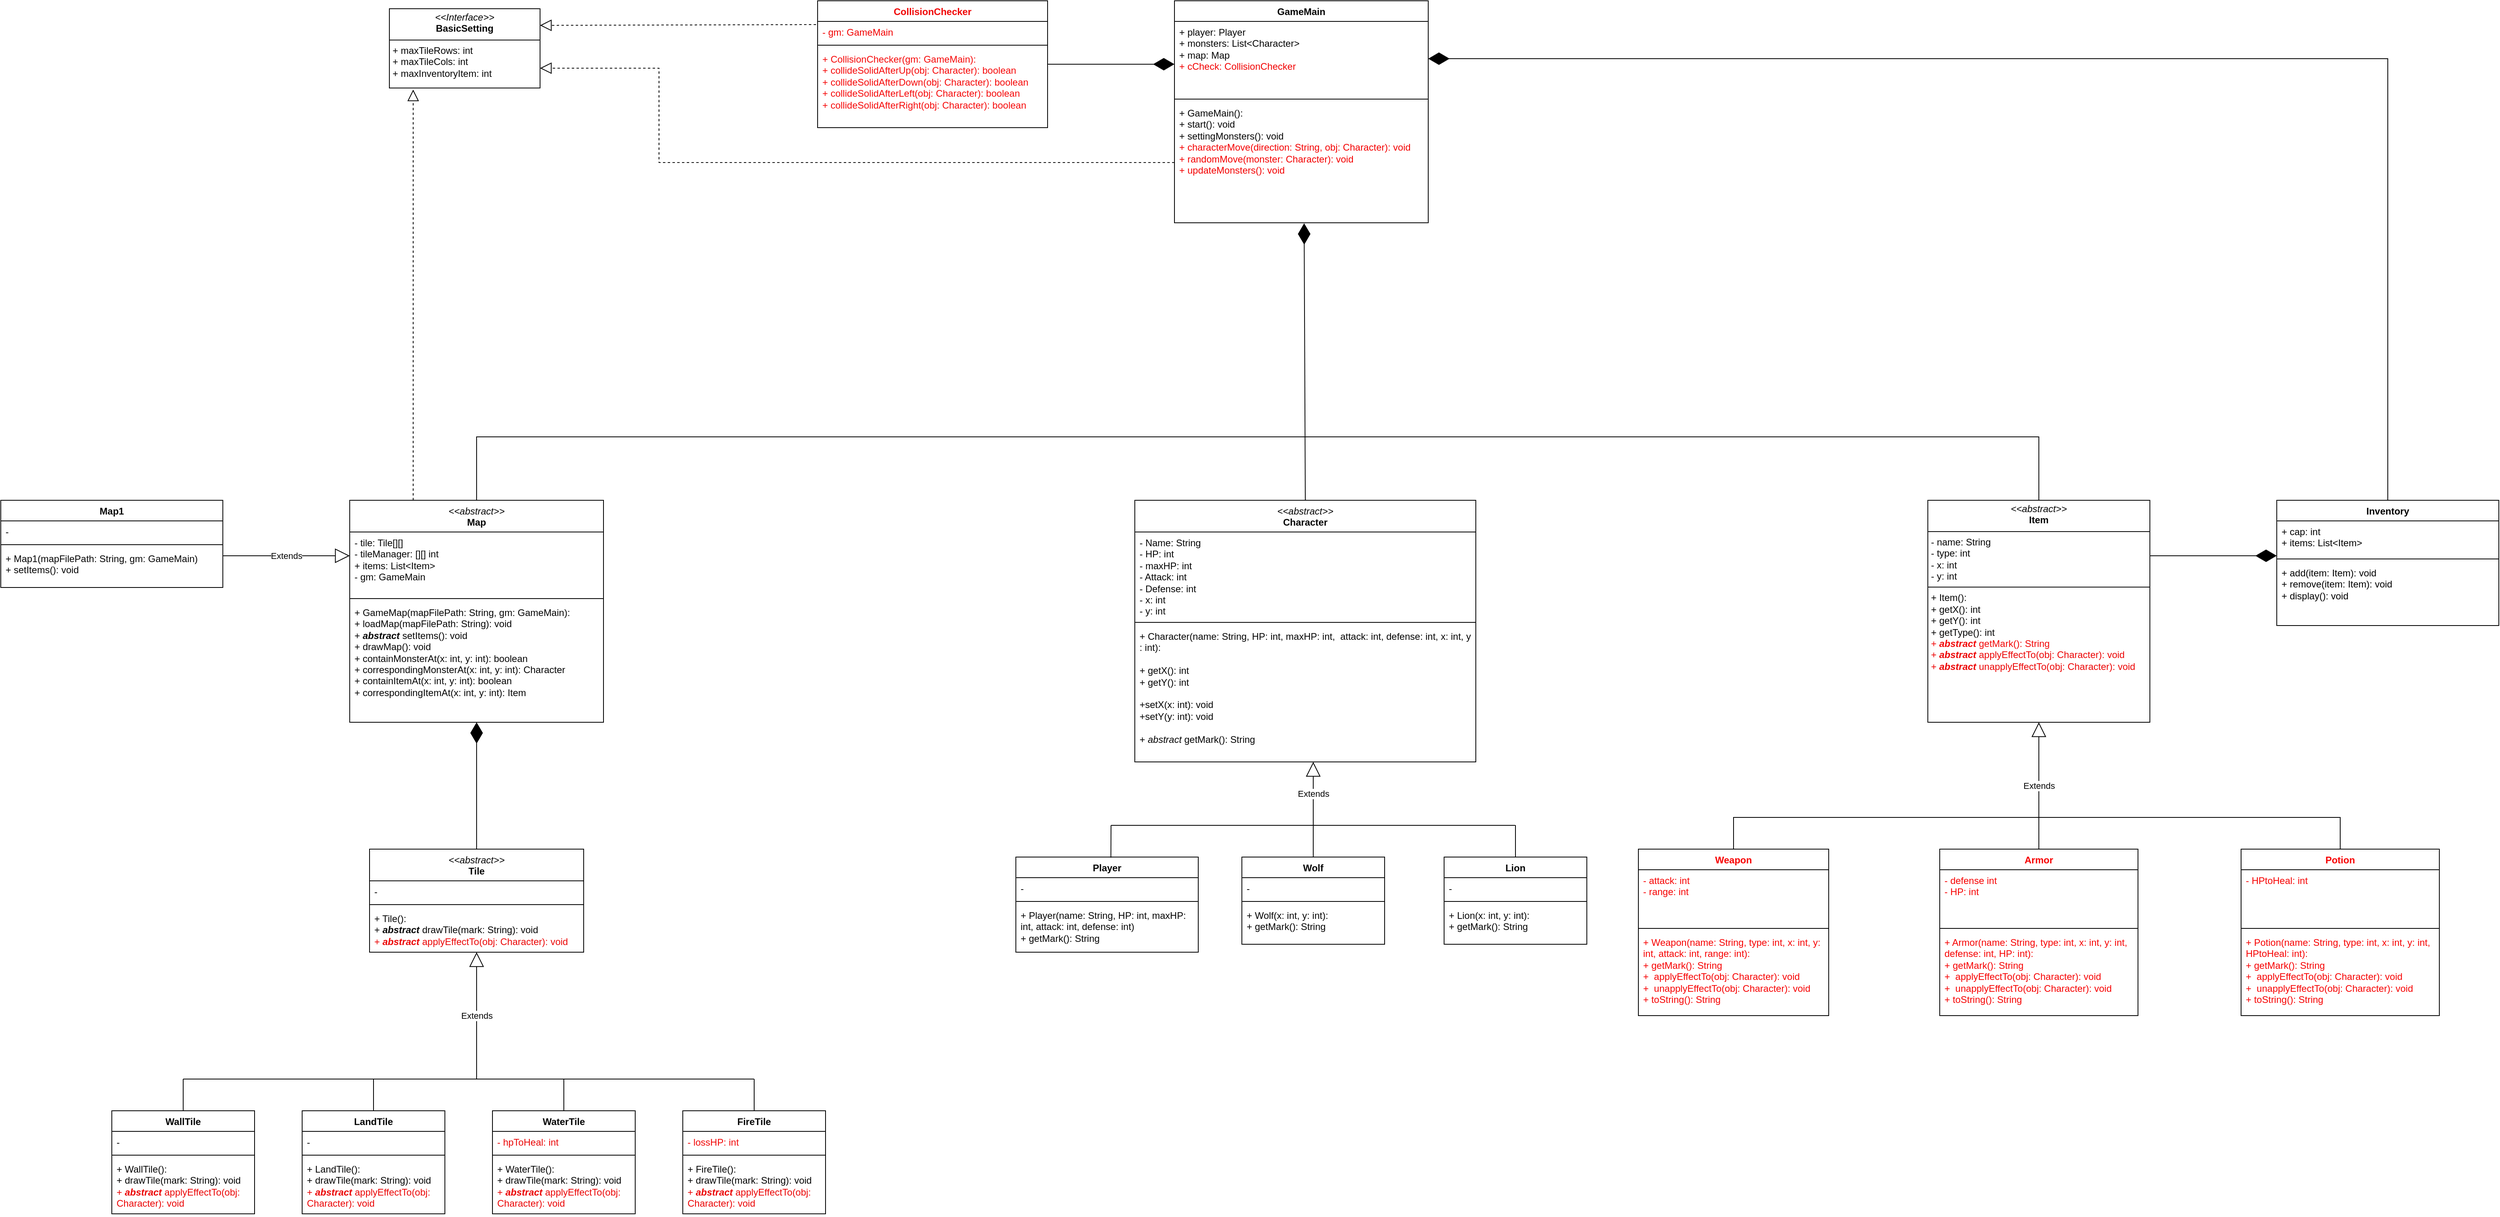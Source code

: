 <mxfile version="24.0.4" type="device">
  <diagram name="Page-1" id="c4acf3e9-155e-7222-9cf6-157b1a14988f">
    <mxGraphModel dx="2284" dy="844" grid="1" gridSize="10" guides="1" tooltips="1" connect="1" arrows="1" fold="1" page="1" pageScale="1" pageWidth="850" pageHeight="1100" background="none" math="0" shadow="0">
      <root>
        <mxCell id="0" />
        <mxCell id="1" parent="0" />
        <mxCell id="7SvPQ0PF9d8BZVangz8P-1" value="&lt;div&gt;&lt;span style=&quot;font-weight: normal;&quot;&gt;&lt;i&gt;&lt;font&gt;&amp;lt;&amp;lt;abstract&amp;gt;&amp;gt;&lt;/font&gt;&lt;/i&gt;&lt;/span&gt;&lt;/div&gt;Map" style="swimlane;fontStyle=1;align=center;verticalAlign=top;childLayout=stackLayout;horizontal=1;startSize=40;horizontalStack=0;resizeParent=1;resizeParentMax=0;resizeLast=0;collapsible=1;marginBottom=0;whiteSpace=wrap;html=1;fontColor=#050505;" parent="1" vertex="1">
          <mxGeometry x="-190" y="840" width="320" height="280" as="geometry" />
        </mxCell>
        <mxCell id="7SvPQ0PF9d8BZVangz8P-2" value="- tile: Tile[][]&lt;div&gt;- tileManager: [][] int&lt;/div&gt;&lt;div&gt;&lt;font&gt;+ items: List&amp;lt;Item&amp;gt;&lt;/font&gt;&lt;/div&gt;&lt;div&gt;&lt;font&gt;- &lt;/font&gt;&lt;font&gt;gm: GameMain&lt;/font&gt;&lt;/div&gt;" style="text;strokeColor=none;fillColor=none;align=left;verticalAlign=top;spacingLeft=4;spacingRight=4;overflow=hidden;rotatable=0;points=[[0,0.5],[1,0.5]];portConstraint=eastwest;whiteSpace=wrap;html=1;fontColor=#050505;" parent="7SvPQ0PF9d8BZVangz8P-1" vertex="1">
          <mxGeometry y="40" width="320" height="80" as="geometry" />
        </mxCell>
        <mxCell id="7SvPQ0PF9d8BZVangz8P-3" value="" style="line;strokeWidth=1;fillColor=none;align=left;verticalAlign=middle;spacingTop=-1;spacingLeft=3;spacingRight=3;rotatable=0;labelPosition=right;points=[];portConstraint=eastwest;strokeColor=inherit;fontColor=#050505;" parent="7SvPQ0PF9d8BZVangz8P-1" vertex="1">
          <mxGeometry y="120" width="320" height="8" as="geometry" />
        </mxCell>
        <mxCell id="7SvPQ0PF9d8BZVangz8P-4" value="+ GameMap(mapFilePath: String, &lt;font&gt;gm: GameMain&lt;/font&gt;):&lt;div&gt;+ loadMap(mapFilePath: String): void&lt;/div&gt;&lt;div&gt;&lt;font&gt;+ &lt;b&gt;&lt;i&gt;abstract&lt;/i&gt;&lt;/b&gt; setItems(): void&lt;/font&gt;&lt;/div&gt;&lt;div&gt;&lt;font&gt;+ drawMap(): void&lt;/font&gt;&lt;/div&gt;&lt;div&gt;&lt;font&gt;+ containMonsterAt(x: int, y: int): boolean&lt;/font&gt;&lt;/div&gt;&lt;div&gt;&lt;font&gt;+ correspondingMonsterAt(x: int, y: int): Character&lt;/font&gt;&lt;/div&gt;&lt;div&gt;&lt;font&gt;+ containItemAt(x: int, y: int): boolean&lt;/font&gt;&lt;/div&gt;&lt;div&gt;&lt;font&gt;+ correspondingItemAt(x: int, y: int): Item&lt;/font&gt;&lt;/div&gt;&lt;div&gt;&lt;font&gt;&lt;br&gt;&lt;/font&gt;&lt;/div&gt;" style="text;strokeColor=none;fillColor=none;align=left;verticalAlign=top;spacingLeft=4;spacingRight=4;overflow=hidden;rotatable=0;points=[[0,0.5],[1,0.5]];portConstraint=eastwest;whiteSpace=wrap;html=1;fontColor=#050505;" parent="7SvPQ0PF9d8BZVangz8P-1" vertex="1">
          <mxGeometry y="128" width="320" height="152" as="geometry" />
        </mxCell>
        <mxCell id="7SvPQ0PF9d8BZVangz8P-7" value="&lt;p style=&quot;margin:0px;margin-top:4px;text-align:center;&quot;&gt;&lt;i&gt;&amp;lt;&amp;lt;Interface&amp;gt;&amp;gt;&lt;/i&gt;&lt;br&gt;&lt;b&gt;BasicSetting&lt;/b&gt;&lt;/p&gt;&lt;hr style=&quot;border-style:solid;&quot; size=&quot;1&quot;&gt;&lt;p style=&quot;margin:0px;margin-left:4px;&quot;&gt;+ maxTileRows: int&lt;br&gt;+ maxTileCols: int&lt;/p&gt;&lt;p style=&quot;margin:0px;margin-left:4px;&quot;&gt;+ maxInventoryItem: int&lt;/p&gt;" style="verticalAlign=top;align=left;overflow=fill;html=1;whiteSpace=wrap;fontColor=#050505;" parent="1" vertex="1">
          <mxGeometry x="-140" y="220" width="190" height="100" as="geometry" />
        </mxCell>
        <mxCell id="9n-CIaDM5ZFYmRVq0mqZ-1" value="&lt;span style=&quot;font-weight: normal;&quot;&gt;&lt;i&gt;&amp;lt;&amp;lt;abstract&amp;gt;&amp;gt;&lt;/i&gt;&lt;/span&gt;&lt;div&gt;Tile&lt;/div&gt;" style="swimlane;fontStyle=1;align=center;verticalAlign=top;childLayout=stackLayout;horizontal=1;startSize=40;horizontalStack=0;resizeParent=1;resizeParentMax=0;resizeLast=0;collapsible=1;marginBottom=0;whiteSpace=wrap;html=1;fontColor=#050505;" parent="1" vertex="1">
          <mxGeometry x="-165" y="1280" width="270" height="130" as="geometry">
            <mxRectangle x="370" y="280" width="110" height="40" as="alternateBounds" />
          </mxGeometry>
        </mxCell>
        <mxCell id="9n-CIaDM5ZFYmRVq0mqZ-2" value="-" style="text;strokeColor=none;fillColor=none;align=left;verticalAlign=top;spacingLeft=4;spacingRight=4;overflow=hidden;rotatable=0;points=[[0,0.5],[1,0.5]];portConstraint=eastwest;whiteSpace=wrap;html=1;fontColor=#050505;" parent="9n-CIaDM5ZFYmRVq0mqZ-1" vertex="1">
          <mxGeometry y="40" width="270" height="26" as="geometry" />
        </mxCell>
        <mxCell id="9n-CIaDM5ZFYmRVq0mqZ-3" value="" style="line;strokeWidth=1;fillColor=none;align=left;verticalAlign=middle;spacingTop=-1;spacingLeft=3;spacingRight=3;rotatable=0;labelPosition=right;points=[];portConstraint=eastwest;strokeColor=inherit;fontColor=#050505;" parent="9n-CIaDM5ZFYmRVq0mqZ-1" vertex="1">
          <mxGeometry y="66" width="270" height="8" as="geometry" />
        </mxCell>
        <mxCell id="9n-CIaDM5ZFYmRVq0mqZ-4" value="+ Tile():&lt;div&gt;+ &lt;b&gt;&lt;i&gt;abstract&lt;/i&gt; &lt;/b&gt;drawTile(mark: String): void&lt;/div&gt;&lt;div&gt;&lt;font color=&quot;#eb0505&quot;&gt;+ &lt;b&gt;&lt;i&gt;abstract&lt;/i&gt;&lt;/b&gt; applyEffectTo(obj: Character): void&lt;/font&gt;&lt;/div&gt;" style="text;strokeColor=none;fillColor=none;align=left;verticalAlign=top;spacingLeft=4;spacingRight=4;overflow=hidden;rotatable=0;points=[[0,0.5],[1,0.5]];portConstraint=eastwest;whiteSpace=wrap;html=1;fontColor=#050505;" parent="9n-CIaDM5ZFYmRVq0mqZ-1" vertex="1">
          <mxGeometry y="74" width="270" height="56" as="geometry" />
        </mxCell>
        <mxCell id="21ErZ4ye6Htd3rwdGx-m-1" value="WallTile" style="swimlane;fontStyle=1;align=center;verticalAlign=top;childLayout=stackLayout;horizontal=1;startSize=26;horizontalStack=0;resizeParent=1;resizeParentMax=0;resizeLast=0;collapsible=1;marginBottom=0;whiteSpace=wrap;html=1;fontColor=#050505;" parent="1" vertex="1">
          <mxGeometry x="-490" y="1610" width="180" height="130" as="geometry" />
        </mxCell>
        <mxCell id="21ErZ4ye6Htd3rwdGx-m-2" value="-&amp;nbsp;" style="text;strokeColor=none;fillColor=none;align=left;verticalAlign=top;spacingLeft=4;spacingRight=4;overflow=hidden;rotatable=0;points=[[0,0.5],[1,0.5]];portConstraint=eastwest;whiteSpace=wrap;html=1;fontColor=#050505;" parent="21ErZ4ye6Htd3rwdGx-m-1" vertex="1">
          <mxGeometry y="26" width="180" height="26" as="geometry" />
        </mxCell>
        <mxCell id="21ErZ4ye6Htd3rwdGx-m-3" value="" style="line;strokeWidth=1;fillColor=none;align=left;verticalAlign=middle;spacingTop=-1;spacingLeft=3;spacingRight=3;rotatable=0;labelPosition=right;points=[];portConstraint=eastwest;strokeColor=inherit;fontColor=#050505;" parent="21ErZ4ye6Htd3rwdGx-m-1" vertex="1">
          <mxGeometry y="52" width="180" height="8" as="geometry" />
        </mxCell>
        <mxCell id="21ErZ4ye6Htd3rwdGx-m-4" value="+ WallTile():&lt;div&gt;+ drawTile(mark: String): void&lt;/div&gt;&lt;div&gt;&lt;span style=&quot;color: rgb(235, 5, 5);&quot;&gt;+&amp;nbsp;&lt;/span&gt;&lt;b style=&quot;color: rgb(235, 5, 5);&quot;&gt;&lt;i&gt;abstract&lt;/i&gt;&lt;/b&gt;&lt;span style=&quot;color: rgb(235, 5, 5);&quot;&gt;&amp;nbsp;applyEffectTo(obj: Character): void&lt;/span&gt;&lt;br&gt;&lt;/div&gt;" style="text;strokeColor=none;fillColor=none;align=left;verticalAlign=top;spacingLeft=4;spacingRight=4;overflow=hidden;rotatable=0;points=[[0,0.5],[1,0.5]];portConstraint=eastwest;whiteSpace=wrap;html=1;fontColor=#050505;" parent="21ErZ4ye6Htd3rwdGx-m-1" vertex="1">
          <mxGeometry y="60" width="180" height="70" as="geometry" />
        </mxCell>
        <mxCell id="21ErZ4ye6Htd3rwdGx-m-5" value="LandTile" style="swimlane;fontStyle=1;align=center;verticalAlign=top;childLayout=stackLayout;horizontal=1;startSize=26;horizontalStack=0;resizeParent=1;resizeParentMax=0;resizeLast=0;collapsible=1;marginBottom=0;whiteSpace=wrap;html=1;fontColor=#050505;" parent="1" vertex="1">
          <mxGeometry x="-250" y="1610" width="180" height="130" as="geometry" />
        </mxCell>
        <mxCell id="21ErZ4ye6Htd3rwdGx-m-6" value="-&amp;nbsp;" style="text;strokeColor=none;fillColor=none;align=left;verticalAlign=top;spacingLeft=4;spacingRight=4;overflow=hidden;rotatable=0;points=[[0,0.5],[1,0.5]];portConstraint=eastwest;whiteSpace=wrap;html=1;fontColor=#050505;" parent="21ErZ4ye6Htd3rwdGx-m-5" vertex="1">
          <mxGeometry y="26" width="180" height="26" as="geometry" />
        </mxCell>
        <mxCell id="21ErZ4ye6Htd3rwdGx-m-7" value="" style="line;strokeWidth=1;fillColor=none;align=left;verticalAlign=middle;spacingTop=-1;spacingLeft=3;spacingRight=3;rotatable=0;labelPosition=right;points=[];portConstraint=eastwest;strokeColor=inherit;fontColor=#050505;" parent="21ErZ4ye6Htd3rwdGx-m-5" vertex="1">
          <mxGeometry y="52" width="180" height="8" as="geometry" />
        </mxCell>
        <mxCell id="21ErZ4ye6Htd3rwdGx-m-8" value="+ LandTile():&lt;div&gt;+ drawTile(mark: String): void&lt;/div&gt;&lt;div&gt;&lt;span style=&quot;color: rgb(235, 5, 5);&quot;&gt;+&amp;nbsp;&lt;/span&gt;&lt;b style=&quot;color: rgb(235, 5, 5);&quot;&gt;&lt;i&gt;abstract&lt;/i&gt;&lt;/b&gt;&lt;span style=&quot;color: rgb(235, 5, 5);&quot;&gt;&amp;nbsp;applyEffectTo(obj: Character): void&lt;/span&gt;&lt;br&gt;&lt;/div&gt;" style="text;strokeColor=none;fillColor=none;align=left;verticalAlign=top;spacingLeft=4;spacingRight=4;overflow=hidden;rotatable=0;points=[[0,0.5],[1,0.5]];portConstraint=eastwest;whiteSpace=wrap;html=1;fontColor=#050505;" parent="21ErZ4ye6Htd3rwdGx-m-5" vertex="1">
          <mxGeometry y="60" width="180" height="70" as="geometry" />
        </mxCell>
        <mxCell id="21ErZ4ye6Htd3rwdGx-m-9" value="WaterTile" style="swimlane;fontStyle=1;align=center;verticalAlign=top;childLayout=stackLayout;horizontal=1;startSize=26;horizontalStack=0;resizeParent=1;resizeParentMax=0;resizeLast=0;collapsible=1;marginBottom=0;whiteSpace=wrap;html=1;fontColor=#050505;" parent="1" vertex="1">
          <mxGeometry x="-10" y="1610" width="180" height="130" as="geometry" />
        </mxCell>
        <mxCell id="21ErZ4ye6Htd3rwdGx-m-10" value="&lt;font color=&quot;#ea0606&quot;&gt;- hpToHeal: int&lt;/font&gt;&amp;nbsp;" style="text;strokeColor=none;fillColor=none;align=left;verticalAlign=top;spacingLeft=4;spacingRight=4;overflow=hidden;rotatable=0;points=[[0,0.5],[1,0.5]];portConstraint=eastwest;whiteSpace=wrap;html=1;fontColor=#050505;" parent="21ErZ4ye6Htd3rwdGx-m-9" vertex="1">
          <mxGeometry y="26" width="180" height="26" as="geometry" />
        </mxCell>
        <mxCell id="21ErZ4ye6Htd3rwdGx-m-11" value="" style="line;strokeWidth=1;fillColor=none;align=left;verticalAlign=middle;spacingTop=-1;spacingLeft=3;spacingRight=3;rotatable=0;labelPosition=right;points=[];portConstraint=eastwest;strokeColor=inherit;fontColor=#050505;" parent="21ErZ4ye6Htd3rwdGx-m-9" vertex="1">
          <mxGeometry y="52" width="180" height="8" as="geometry" />
        </mxCell>
        <mxCell id="21ErZ4ye6Htd3rwdGx-m-12" value="+ WaterTile():&lt;div&gt;+ drawTile(mark: String): void&lt;/div&gt;&lt;div&gt;&lt;span style=&quot;color: rgb(235, 5, 5);&quot;&gt;+&amp;nbsp;&lt;/span&gt;&lt;b style=&quot;color: rgb(235, 5, 5);&quot;&gt;&lt;i&gt;abstract&lt;/i&gt;&lt;/b&gt;&lt;span style=&quot;color: rgb(235, 5, 5);&quot;&gt;&amp;nbsp;applyEffectTo(obj: Character): void&lt;/span&gt;&lt;br&gt;&lt;/div&gt;" style="text;strokeColor=none;fillColor=none;align=left;verticalAlign=top;spacingLeft=4;spacingRight=4;overflow=hidden;rotatable=0;points=[[0,0.5],[1,0.5]];portConstraint=eastwest;whiteSpace=wrap;html=1;fontColor=#050505;" parent="21ErZ4ye6Htd3rwdGx-m-9" vertex="1">
          <mxGeometry y="60" width="180" height="70" as="geometry" />
        </mxCell>
        <mxCell id="21ErZ4ye6Htd3rwdGx-m-13" value="FireTile" style="swimlane;fontStyle=1;align=center;verticalAlign=top;childLayout=stackLayout;horizontal=1;startSize=26;horizontalStack=0;resizeParent=1;resizeParentMax=0;resizeLast=0;collapsible=1;marginBottom=0;whiteSpace=wrap;html=1;fontColor=#050505;" parent="1" vertex="1">
          <mxGeometry x="230" y="1610" width="180" height="130" as="geometry" />
        </mxCell>
        <mxCell id="21ErZ4ye6Htd3rwdGx-m-14" value="&lt;font color=&quot;#f20707&quot;&gt;- lossHP: int&lt;/font&gt;" style="text;strokeColor=none;fillColor=none;align=left;verticalAlign=top;spacingLeft=4;spacingRight=4;overflow=hidden;rotatable=0;points=[[0,0.5],[1,0.5]];portConstraint=eastwest;whiteSpace=wrap;html=1;fontColor=#050505;" parent="21ErZ4ye6Htd3rwdGx-m-13" vertex="1">
          <mxGeometry y="26" width="180" height="26" as="geometry" />
        </mxCell>
        <mxCell id="21ErZ4ye6Htd3rwdGx-m-15" value="" style="line;strokeWidth=1;fillColor=none;align=left;verticalAlign=middle;spacingTop=-1;spacingLeft=3;spacingRight=3;rotatable=0;labelPosition=right;points=[];portConstraint=eastwest;strokeColor=inherit;fontColor=#050505;" parent="21ErZ4ye6Htd3rwdGx-m-13" vertex="1">
          <mxGeometry y="52" width="180" height="8" as="geometry" />
        </mxCell>
        <mxCell id="21ErZ4ye6Htd3rwdGx-m-16" value="+ FireTile():&lt;div&gt;+ drawTile(mark: String): void&lt;/div&gt;&lt;div&gt;&lt;span style=&quot;color: rgb(235, 5, 5);&quot;&gt;+&amp;nbsp;&lt;/span&gt;&lt;b style=&quot;color: rgb(235, 5, 5);&quot;&gt;&lt;i&gt;abstract&lt;/i&gt;&lt;/b&gt;&lt;span style=&quot;color: rgb(235, 5, 5);&quot;&gt;&amp;nbsp;applyEffectTo(obj: Character): void&lt;/span&gt;&lt;br&gt;&lt;/div&gt;" style="text;strokeColor=none;fillColor=none;align=left;verticalAlign=top;spacingLeft=4;spacingRight=4;overflow=hidden;rotatable=0;points=[[0,0.5],[1,0.5]];portConstraint=eastwest;whiteSpace=wrap;html=1;fontColor=#050505;" parent="21ErZ4ye6Htd3rwdGx-m-13" vertex="1">
          <mxGeometry y="60" width="180" height="70" as="geometry" />
        </mxCell>
        <mxCell id="21ErZ4ye6Htd3rwdGx-m-17" value="" style="endArrow=none;html=1;rounded=0;fontColor=#050505;" parent="1" edge="1">
          <mxGeometry width="50" height="50" relative="1" as="geometry">
            <mxPoint x="-400" y="1570" as="sourcePoint" />
            <mxPoint x="320" y="1570" as="targetPoint" />
          </mxGeometry>
        </mxCell>
        <mxCell id="21ErZ4ye6Htd3rwdGx-m-18" value="" style="endArrow=none;html=1;rounded=0;exitX=0.5;exitY=0;exitDx=0;exitDy=0;fontColor=#050505;" parent="1" source="21ErZ4ye6Htd3rwdGx-m-13" edge="1">
          <mxGeometry width="50" height="50" relative="1" as="geometry">
            <mxPoint x="120" y="1610" as="sourcePoint" />
            <mxPoint x="320" y="1570" as="targetPoint" />
          </mxGeometry>
        </mxCell>
        <mxCell id="21ErZ4ye6Htd3rwdGx-m-19" value="" style="endArrow=none;html=1;rounded=0;exitX=0.5;exitY=0;exitDx=0;exitDy=0;fontColor=#050505;" parent="1" source="21ErZ4ye6Htd3rwdGx-m-9" edge="1">
          <mxGeometry width="50" height="50" relative="1" as="geometry">
            <mxPoint x="120" y="1610" as="sourcePoint" />
            <mxPoint x="80" y="1570" as="targetPoint" />
          </mxGeometry>
        </mxCell>
        <mxCell id="21ErZ4ye6Htd3rwdGx-m-20" value="" style="endArrow=none;html=1;rounded=0;exitX=0.5;exitY=0;exitDx=0;exitDy=0;fontColor=#050505;" parent="1" source="21ErZ4ye6Htd3rwdGx-m-1" edge="1">
          <mxGeometry width="50" height="50" relative="1" as="geometry">
            <mxPoint x="-280" y="1610" as="sourcePoint" />
            <mxPoint x="-400" y="1570" as="targetPoint" />
          </mxGeometry>
        </mxCell>
        <mxCell id="21ErZ4ye6Htd3rwdGx-m-21" value="" style="endArrow=none;html=1;rounded=0;entryX=0.5;entryY=0;entryDx=0;entryDy=0;fontColor=#050505;" parent="1" target="21ErZ4ye6Htd3rwdGx-m-5" edge="1">
          <mxGeometry width="50" height="50" relative="1" as="geometry">
            <mxPoint x="-160" y="1570" as="sourcePoint" />
            <mxPoint x="-230" y="1560" as="targetPoint" />
          </mxGeometry>
        </mxCell>
        <mxCell id="21ErZ4ye6Htd3rwdGx-m-22" value="Extends" style="endArrow=block;endSize=16;endFill=0;html=1;rounded=0;fontColor=#050505;" parent="1" edge="1">
          <mxGeometry width="160" relative="1" as="geometry">
            <mxPoint x="-30" y="1570" as="sourcePoint" />
            <mxPoint x="-30" y="1410" as="targetPoint" />
          </mxGeometry>
        </mxCell>
        <mxCell id="21ErZ4ye6Htd3rwdGx-m-49" value="&lt;span style=&quot;font-weight: normal;&quot;&gt;&lt;i&gt;&amp;lt;&amp;lt;abstract&amp;gt;&amp;gt;&lt;/i&gt;&lt;/span&gt;&lt;div&gt;Character&lt;/div&gt;" style="swimlane;fontStyle=1;align=center;verticalAlign=top;childLayout=stackLayout;horizontal=1;startSize=40;horizontalStack=0;resizeParent=1;resizeParentMax=0;resizeLast=0;collapsible=1;marginBottom=0;whiteSpace=wrap;html=1;fontColor=#050505;" parent="1" vertex="1">
          <mxGeometry x="800" y="840" width="430" height="330" as="geometry">
            <mxRectangle x="370" y="280" width="110" height="40" as="alternateBounds" />
          </mxGeometry>
        </mxCell>
        <mxCell id="21ErZ4ye6Htd3rwdGx-m-50" value="- Name: String&lt;div&gt;- HP: int&lt;/div&gt;&lt;div&gt;- maxHP: int&lt;/div&gt;&lt;div&gt;- Attack: int&lt;/div&gt;&lt;div&gt;- Defense: int&lt;/div&gt;&lt;div&gt;- x: int&lt;/div&gt;&lt;div&gt;- y: int&lt;/div&gt;" style="text;strokeColor=none;fillColor=none;align=left;verticalAlign=top;spacingLeft=4;spacingRight=4;overflow=hidden;rotatable=0;points=[[0,0.5],[1,0.5]];portConstraint=eastwest;whiteSpace=wrap;html=1;fontColor=#050505;" parent="21ErZ4ye6Htd3rwdGx-m-49" vertex="1">
          <mxGeometry y="40" width="430" height="110" as="geometry" />
        </mxCell>
        <mxCell id="21ErZ4ye6Htd3rwdGx-m-51" value="" style="line;strokeWidth=1;fillColor=none;align=left;verticalAlign=middle;spacingTop=-1;spacingLeft=3;spacingRight=3;rotatable=0;labelPosition=right;points=[];portConstraint=eastwest;strokeColor=inherit;fontColor=#050505;" parent="21ErZ4ye6Htd3rwdGx-m-49" vertex="1">
          <mxGeometry y="150" width="430" height="8" as="geometry" />
        </mxCell>
        <mxCell id="21ErZ4ye6Htd3rwdGx-m-52" value="+ Character(name: String, HP: int, maxHP: int,&amp;nbsp; attack: int, defense: int, x: int, y : int):&lt;div&gt;&lt;br&gt;&lt;div&gt;+ getX(): int&lt;/div&gt;&lt;div&gt;+ getY(): int&lt;/div&gt;&lt;div&gt;&lt;br&gt;&lt;/div&gt;&lt;div&gt;+setX(x: int): void&lt;/div&gt;&lt;div&gt;+setY(y: int): void&lt;/div&gt;&lt;div&gt;&lt;br&gt;&lt;div&gt;+ &lt;i&gt;abstract&lt;/i&gt; getMark(): String&lt;/div&gt;&lt;/div&gt;&lt;/div&gt;" style="text;strokeColor=none;fillColor=none;align=left;verticalAlign=top;spacingLeft=4;spacingRight=4;overflow=hidden;rotatable=0;points=[[0,0.5],[1,0.5]];portConstraint=eastwest;whiteSpace=wrap;html=1;fontColor=#050505;" parent="21ErZ4ye6Htd3rwdGx-m-49" vertex="1">
          <mxGeometry y="158" width="430" height="172" as="geometry" />
        </mxCell>
        <mxCell id="21ErZ4ye6Htd3rwdGx-m-53" value="Player" style="swimlane;fontStyle=1;align=center;verticalAlign=top;childLayout=stackLayout;horizontal=1;startSize=26;horizontalStack=0;resizeParent=1;resizeParentMax=0;resizeLast=0;collapsible=1;marginBottom=0;whiteSpace=wrap;html=1;fontColor=#050505;" parent="1" vertex="1">
          <mxGeometry x="650" y="1290" width="230" height="120" as="geometry" />
        </mxCell>
        <mxCell id="21ErZ4ye6Htd3rwdGx-m-54" value="-&amp;nbsp;" style="text;strokeColor=none;fillColor=none;align=left;verticalAlign=top;spacingLeft=4;spacingRight=4;overflow=hidden;rotatable=0;points=[[0,0.5],[1,0.5]];portConstraint=eastwest;whiteSpace=wrap;html=1;fontColor=#050505;" parent="21ErZ4ye6Htd3rwdGx-m-53" vertex="1">
          <mxGeometry y="26" width="230" height="26" as="geometry" />
        </mxCell>
        <mxCell id="21ErZ4ye6Htd3rwdGx-m-55" value="" style="line;strokeWidth=1;fillColor=none;align=left;verticalAlign=middle;spacingTop=-1;spacingLeft=3;spacingRight=3;rotatable=0;labelPosition=right;points=[];portConstraint=eastwest;strokeColor=inherit;fontColor=#050505;" parent="21ErZ4ye6Htd3rwdGx-m-53" vertex="1">
          <mxGeometry y="52" width="230" height="8" as="geometry" />
        </mxCell>
        <mxCell id="21ErZ4ye6Htd3rwdGx-m-56" value="+ Player(name: String, HP: int, maxHP: int, attack: int, defense: int)&lt;div&gt;+ getMark(): String&lt;/div&gt;" style="text;strokeColor=none;fillColor=none;align=left;verticalAlign=top;spacingLeft=4;spacingRight=4;overflow=hidden;rotatable=0;points=[[0,0.5],[1,0.5]];portConstraint=eastwest;whiteSpace=wrap;html=1;fontColor=#050505;" parent="21ErZ4ye6Htd3rwdGx-m-53" vertex="1">
          <mxGeometry y="60" width="230" height="60" as="geometry" />
        </mxCell>
        <mxCell id="21ErZ4ye6Htd3rwdGx-m-57" value="Wolf" style="swimlane;fontStyle=1;align=center;verticalAlign=top;childLayout=stackLayout;horizontal=1;startSize=26;horizontalStack=0;resizeParent=1;resizeParentMax=0;resizeLast=0;collapsible=1;marginBottom=0;whiteSpace=wrap;html=1;fontColor=#050505;" parent="1" vertex="1">
          <mxGeometry x="935" y="1290" width="180" height="110" as="geometry" />
        </mxCell>
        <mxCell id="21ErZ4ye6Htd3rwdGx-m-58" value="-&amp;nbsp;" style="text;strokeColor=none;fillColor=none;align=left;verticalAlign=top;spacingLeft=4;spacingRight=4;overflow=hidden;rotatable=0;points=[[0,0.5],[1,0.5]];portConstraint=eastwest;whiteSpace=wrap;html=1;fontColor=#050505;" parent="21ErZ4ye6Htd3rwdGx-m-57" vertex="1">
          <mxGeometry y="26" width="180" height="26" as="geometry" />
        </mxCell>
        <mxCell id="21ErZ4ye6Htd3rwdGx-m-59" value="" style="line;strokeWidth=1;fillColor=none;align=left;verticalAlign=middle;spacingTop=-1;spacingLeft=3;spacingRight=3;rotatable=0;labelPosition=right;points=[];portConstraint=eastwest;strokeColor=inherit;fontColor=#050505;" parent="21ErZ4ye6Htd3rwdGx-m-57" vertex="1">
          <mxGeometry y="52" width="180" height="8" as="geometry" />
        </mxCell>
        <mxCell id="21ErZ4ye6Htd3rwdGx-m-60" value="+ Wolf(x: int, y: int):&lt;div&gt;+&amp;nbsp;&lt;span style=&quot;background-color: initial;&quot;&gt;getMark(): String&lt;/span&gt;&lt;/div&gt;" style="text;strokeColor=none;fillColor=none;align=left;verticalAlign=top;spacingLeft=4;spacingRight=4;overflow=hidden;rotatable=0;points=[[0,0.5],[1,0.5]];portConstraint=eastwest;whiteSpace=wrap;html=1;fontColor=#050505;" parent="21ErZ4ye6Htd3rwdGx-m-57" vertex="1">
          <mxGeometry y="60" width="180" height="50" as="geometry" />
        </mxCell>
        <mxCell id="21ErZ4ye6Htd3rwdGx-m-61" value="Lion" style="swimlane;fontStyle=1;align=center;verticalAlign=top;childLayout=stackLayout;horizontal=1;startSize=26;horizontalStack=0;resizeParent=1;resizeParentMax=0;resizeLast=0;collapsible=1;marginBottom=0;whiteSpace=wrap;html=1;fontColor=#050505;" parent="1" vertex="1">
          <mxGeometry x="1190" y="1290" width="180" height="110" as="geometry" />
        </mxCell>
        <mxCell id="21ErZ4ye6Htd3rwdGx-m-62" value="-&amp;nbsp;" style="text;strokeColor=none;fillColor=none;align=left;verticalAlign=top;spacingLeft=4;spacingRight=4;overflow=hidden;rotatable=0;points=[[0,0.5],[1,0.5]];portConstraint=eastwest;whiteSpace=wrap;html=1;fontColor=#050505;" parent="21ErZ4ye6Htd3rwdGx-m-61" vertex="1">
          <mxGeometry y="26" width="180" height="26" as="geometry" />
        </mxCell>
        <mxCell id="21ErZ4ye6Htd3rwdGx-m-63" value="" style="line;strokeWidth=1;fillColor=none;align=left;verticalAlign=middle;spacingTop=-1;spacingLeft=3;spacingRight=3;rotatable=0;labelPosition=right;points=[];portConstraint=eastwest;strokeColor=inherit;fontColor=#050505;" parent="21ErZ4ye6Htd3rwdGx-m-61" vertex="1">
          <mxGeometry y="52" width="180" height="8" as="geometry" />
        </mxCell>
        <mxCell id="21ErZ4ye6Htd3rwdGx-m-64" value="+ Lion(x: int, y: int):&lt;div&gt;+&amp;nbsp;&lt;span style=&quot;background-color: initial;&quot;&gt;getMark(): String&lt;/span&gt;&lt;/div&gt;" style="text;strokeColor=none;fillColor=none;align=left;verticalAlign=top;spacingLeft=4;spacingRight=4;overflow=hidden;rotatable=0;points=[[0,0.5],[1,0.5]];portConstraint=eastwest;whiteSpace=wrap;html=1;fontColor=#050505;" parent="21ErZ4ye6Htd3rwdGx-m-61" vertex="1">
          <mxGeometry y="60" width="180" height="50" as="geometry" />
        </mxCell>
        <mxCell id="21ErZ4ye6Htd3rwdGx-m-69" value="" style="endArrow=none;html=1;rounded=0;fontColor=#050505;" parent="1" edge="1">
          <mxGeometry width="50" height="50" relative="1" as="geometry">
            <mxPoint x="770" y="1250" as="sourcePoint" />
            <mxPoint x="1280" y="1250" as="targetPoint" />
          </mxGeometry>
        </mxCell>
        <mxCell id="21ErZ4ye6Htd3rwdGx-m-71" value="" style="endArrow=none;html=1;rounded=0;exitX=0.5;exitY=0;exitDx=0;exitDy=0;fontColor=#050505;" parent="1" source="21ErZ4ye6Htd3rwdGx-m-61" edge="1">
          <mxGeometry width="50" height="50" relative="1" as="geometry">
            <mxPoint x="1265" y="1287" as="sourcePoint" />
            <mxPoint x="1280" y="1250" as="targetPoint" />
          </mxGeometry>
        </mxCell>
        <mxCell id="21ErZ4ye6Htd3rwdGx-m-72" value="" style="endArrow=none;html=1;rounded=0;exitX=0.521;exitY=0.006;exitDx=0;exitDy=0;exitPerimeter=0;fontColor=#050505;" parent="1" source="21ErZ4ye6Htd3rwdGx-m-53" edge="1">
          <mxGeometry width="50" height="50" relative="1" as="geometry">
            <mxPoint x="775" y="1290" as="sourcePoint" />
            <mxPoint x="770" y="1250" as="targetPoint" />
          </mxGeometry>
        </mxCell>
        <mxCell id="21ErZ4ye6Htd3rwdGx-m-73" value="" style="endArrow=none;html=1;rounded=0;entryX=0.5;entryY=0;entryDx=0;entryDy=0;fontColor=#050505;" parent="1" target="21ErZ4ye6Htd3rwdGx-m-57" edge="1">
          <mxGeometry width="50" height="50" relative="1" as="geometry">
            <mxPoint x="1025" y="1250" as="sourcePoint" />
            <mxPoint x="955" y="1240" as="targetPoint" />
          </mxGeometry>
        </mxCell>
        <mxCell id="21ErZ4ye6Htd3rwdGx-m-74" value="Extends" style="endArrow=block;endSize=16;endFill=0;html=1;rounded=0;fontColor=#050505;" parent="1" edge="1">
          <mxGeometry width="160" relative="1" as="geometry">
            <mxPoint x="1025" y="1250" as="sourcePoint" />
            <mxPoint x="1025" y="1170" as="targetPoint" />
          </mxGeometry>
        </mxCell>
        <mxCell id="Br50a2qUnphFkjLtBcK4-3" value="&lt;font&gt;Map1&lt;/font&gt;" style="swimlane;fontStyle=1;align=center;verticalAlign=top;childLayout=stackLayout;horizontal=1;startSize=26;horizontalStack=0;resizeParent=1;resizeParentMax=0;resizeLast=0;collapsible=1;marginBottom=0;whiteSpace=wrap;html=1;fontColor=#050505;" parent="1" vertex="1">
          <mxGeometry x="-630" y="840" width="280" height="110" as="geometry" />
        </mxCell>
        <mxCell id="Br50a2qUnphFkjLtBcK4-4" value="-" style="text;strokeColor=none;fillColor=none;align=left;verticalAlign=top;spacingLeft=4;spacingRight=4;overflow=hidden;rotatable=0;points=[[0,0.5],[1,0.5]];portConstraint=eastwest;whiteSpace=wrap;html=1;fontColor=#050505;" parent="Br50a2qUnphFkjLtBcK4-3" vertex="1">
          <mxGeometry y="26" width="280" height="26" as="geometry" />
        </mxCell>
        <mxCell id="Br50a2qUnphFkjLtBcK4-5" value="" style="line;strokeWidth=1;fillColor=none;align=left;verticalAlign=middle;spacingTop=-1;spacingLeft=3;spacingRight=3;rotatable=0;labelPosition=right;points=[];portConstraint=eastwest;strokeColor=inherit;fontColor=#050505;" parent="Br50a2qUnphFkjLtBcK4-3" vertex="1">
          <mxGeometry y="52" width="280" height="8" as="geometry" />
        </mxCell>
        <mxCell id="Br50a2qUnphFkjLtBcK4-6" value="&lt;font&gt;+ Map1(mapFilePath: String, gm: GameMain)&lt;/font&gt;&lt;div&gt;&lt;font&gt;+ setItems(): void&lt;/font&gt;&lt;/div&gt;" style="text;strokeColor=none;fillColor=none;align=left;verticalAlign=top;spacingLeft=4;spacingRight=4;overflow=hidden;rotatable=0;points=[[0,0.5],[1,0.5]];portConstraint=eastwest;whiteSpace=wrap;html=1;fontColor=#050505;" parent="Br50a2qUnphFkjLtBcK4-3" vertex="1">
          <mxGeometry y="60" width="280" height="50" as="geometry" />
        </mxCell>
        <mxCell id="Br50a2qUnphFkjLtBcK4-7" value="Extends" style="endArrow=block;endSize=16;endFill=0;html=1;rounded=0;fontColor=#050505;" parent="1" edge="1">
          <mxGeometry width="160" relative="1" as="geometry">
            <mxPoint x="-350" y="910" as="sourcePoint" />
            <mxPoint x="-190" y="910" as="targetPoint" />
          </mxGeometry>
        </mxCell>
        <mxCell id="Br50a2qUnphFkjLtBcK4-8" value="&lt;font&gt;GameMain&lt;/font&gt;" style="swimlane;fontStyle=1;align=center;verticalAlign=top;childLayout=stackLayout;horizontal=1;startSize=26;horizontalStack=0;resizeParent=1;resizeParentMax=0;resizeLast=0;collapsible=1;marginBottom=0;whiteSpace=wrap;html=1;fontColor=#050505;" parent="1" vertex="1">
          <mxGeometry x="850" y="210" width="320" height="280" as="geometry" />
        </mxCell>
        <mxCell id="Br50a2qUnphFkjLtBcK4-9" value="&lt;font&gt;+ player: Player&lt;/font&gt;&lt;div&gt;&lt;font&gt;+ monsters: List&amp;lt;Character&amp;gt;&lt;/font&gt;&lt;/div&gt;&lt;div&gt;&lt;font&gt;+ map: Map&lt;/font&gt;&lt;/div&gt;&lt;div&gt;&lt;font color=&quot;#f20202&quot;&gt;+ cCheck: CollisionChecker&lt;/font&gt;&lt;/div&gt;" style="text;strokeColor=none;fillColor=none;align=left;verticalAlign=top;spacingLeft=4;spacingRight=4;overflow=hidden;rotatable=0;points=[[0,0.5],[1,0.5]];portConstraint=eastwest;whiteSpace=wrap;html=1;fontColor=#050505;" parent="Br50a2qUnphFkjLtBcK4-8" vertex="1">
          <mxGeometry y="26" width="320" height="94" as="geometry" />
        </mxCell>
        <mxCell id="Br50a2qUnphFkjLtBcK4-10" value="" style="line;strokeWidth=1;fillColor=none;align=left;verticalAlign=middle;spacingTop=-1;spacingLeft=3;spacingRight=3;rotatable=0;labelPosition=right;points=[];portConstraint=eastwest;strokeColor=inherit;fontColor=#050505;" parent="Br50a2qUnphFkjLtBcK4-8" vertex="1">
          <mxGeometry y="120" width="320" height="8" as="geometry" />
        </mxCell>
        <mxCell id="Br50a2qUnphFkjLtBcK4-11" value="&lt;font&gt;+ GameMain():&lt;/font&gt;&lt;div&gt;&lt;font&gt;+ start(): void&lt;/font&gt;&lt;/div&gt;&lt;div&gt;&lt;font&gt;+ settingMonsters(): void&lt;/font&gt;&lt;/div&gt;&lt;div&gt;&lt;font color=&quot;#f40101&quot;&gt;+ characterMove(direction: String, obj: Character): void&lt;/font&gt;&lt;/div&gt;&lt;div&gt;&lt;font color=&quot;#f40101&quot;&gt;+ randomMove(monster: Character): void&lt;/font&gt;&lt;/div&gt;&lt;div&gt;&lt;font color=&quot;#f40101&quot;&gt;+ updateMonsters(): void&lt;/font&gt;&lt;/div&gt;" style="text;strokeColor=none;fillColor=none;align=left;verticalAlign=top;spacingLeft=4;spacingRight=4;overflow=hidden;rotatable=0;points=[[0,0.5],[1,0.5]];portConstraint=eastwest;whiteSpace=wrap;html=1;fontColor=#050505;" parent="Br50a2qUnphFkjLtBcK4-8" vertex="1">
          <mxGeometry y="128" width="320" height="152" as="geometry" />
        </mxCell>
        <mxCell id="jxcS3IngV9vjSi1qtAW1-2" value="" style="endArrow=diamondThin;endFill=1;endSize=24;html=1;rounded=0;exitX=0.5;exitY=0;exitDx=0;exitDy=0;fontColor=#050505;" parent="1" source="9n-CIaDM5ZFYmRVq0mqZ-1" target="7SvPQ0PF9d8BZVangz8P-4" edge="1">
          <mxGeometry width="160" relative="1" as="geometry">
            <mxPoint x="50" y="950" as="sourcePoint" />
            <mxPoint x="210" y="950" as="targetPoint" />
          </mxGeometry>
        </mxCell>
        <mxCell id="jxcS3IngV9vjSi1qtAW1-8" value="" style="endArrow=none;html=1;rounded=0;exitX=0.5;exitY=0;exitDx=0;exitDy=0;entryX=0.5;entryY=0;entryDx=0;entryDy=0;fontColor=#050505;" parent="1" source="7SvPQ0PF9d8BZVangz8P-1" target="jxcS3IngV9vjSi1qtAW1-14" edge="1">
          <mxGeometry width="50" height="50" relative="1" as="geometry">
            <mxPoint x="200" y="820" as="sourcePoint" />
            <mxPoint x="1043.333" y="760" as="targetPoint" />
            <Array as="points">
              <mxPoint x="-30" y="760" />
              <mxPoint x="1940" y="760" />
            </Array>
          </mxGeometry>
        </mxCell>
        <mxCell id="jxcS3IngV9vjSi1qtAW1-14" value="&lt;p style=&quot;margin:0px;margin-top:4px;text-align:center;&quot;&gt;&lt;font&gt;&lt;i&gt;&amp;lt;&amp;lt;abstract&amp;gt;&amp;gt;&lt;/i&gt;&lt;br&gt;&lt;b&gt;Item&lt;/b&gt;&lt;/font&gt;&lt;/p&gt;&lt;hr style=&quot;border-style:solid;&quot; size=&quot;1&quot;&gt;&lt;p style=&quot;margin:0px;margin-left:4px;&quot;&gt;&lt;font&gt;- name: String&lt;/font&gt;&lt;/p&gt;&lt;p style=&quot;margin:0px;margin-left:4px;&quot;&gt;&lt;font&gt;- type: int&lt;/font&gt;&lt;/p&gt;&lt;p style=&quot;margin:0px;margin-left:4px;&quot;&gt;&lt;font&gt;- x: int&lt;/font&gt;&lt;/p&gt;&lt;p style=&quot;margin:0px;margin-left:4px;&quot;&gt;&lt;font&gt;- y: int&lt;/font&gt;&lt;/p&gt;&lt;hr style=&quot;border-style:solid;&quot; size=&quot;1&quot;&gt;&lt;p style=&quot;margin:0px;margin-left:4px;&quot;&gt;&lt;font&gt;+ Item():&lt;br&gt;+ getX(): int&lt;/font&gt;&lt;/p&gt;&lt;p style=&quot;margin:0px;margin-left:4px;&quot;&gt;&lt;font&gt;+ getY(): int&lt;/font&gt;&lt;/p&gt;&lt;p style=&quot;margin:0px;margin-left:4px;&quot;&gt;&lt;font&gt;+ getType(): int&lt;/font&gt;&lt;/p&gt;&lt;p style=&quot;margin:0px;margin-left:4px;&quot;&gt;&lt;font color=&quot;#f20707&quot;&gt;+ &lt;b&gt;&lt;i&gt;abstract&lt;/i&gt;&lt;/b&gt; getMark(): String&lt;/font&gt;&lt;/p&gt;&lt;p style=&quot;margin:0px;margin-left:4px;&quot;&gt;&lt;font color=&quot;#ec0404&quot;&gt;+ &lt;i&gt;&lt;b&gt;abstract&lt;/b&gt;&lt;/i&gt; applyEffectTo(obj: Character): void&lt;/font&gt;&lt;/p&gt;&lt;p style=&quot;margin:0px;margin-left:4px;&quot;&gt;&lt;font&gt;&lt;font color=&quot;#ec0404&quot;&gt;+&amp;nbsp;&lt;i&gt;&lt;b&gt;abstract&lt;/b&gt;&lt;/i&gt;&amp;nbsp;unapplyEffectTo(obj: Character): void&lt;/font&gt;&lt;br&gt;&lt;/font&gt;&lt;/p&gt;" style="verticalAlign=top;align=left;overflow=fill;html=1;whiteSpace=wrap;fontColor=#050505;" parent="1" vertex="1">
          <mxGeometry x="1800" y="840" width="280" height="280" as="geometry" />
        </mxCell>
        <mxCell id="jxcS3IngV9vjSi1qtAW1-34" value="Extends" style="endArrow=block;endSize=16;endFill=0;html=1;rounded=0;fontColor=#050505;exitX=0.5;exitY=0;exitDx=0;exitDy=0;" parent="1" source="oWZXxXXr1HBuTGwYyr3A-6" target="jxcS3IngV9vjSi1qtAW1-14" edge="1">
          <mxGeometry width="160" relative="1" as="geometry">
            <mxPoint x="1940" y="1240" as="sourcePoint" />
            <mxPoint x="1900" y="1290" as="targetPoint" />
          </mxGeometry>
        </mxCell>
        <mxCell id="jxcS3IngV9vjSi1qtAW1-37" value="" style="endArrow=diamondThin;endFill=1;endSize=24;html=1;rounded=0;exitX=0.5;exitY=0;exitDx=0;exitDy=0;fontColor=#050505;entryX=0.511;entryY=1.004;entryDx=0;entryDy=0;entryPerimeter=0;" parent="1" source="21ErZ4ye6Htd3rwdGx-m-49" target="Br50a2qUnphFkjLtBcK4-11" edge="1">
          <mxGeometry width="160" relative="1" as="geometry">
            <mxPoint x="850" y="590" as="sourcePoint" />
            <mxPoint x="1015" y="500" as="targetPoint" />
          </mxGeometry>
        </mxCell>
        <mxCell id="3t5ikU9hO552eg1UjIAn-1" value="" style="endArrow=diamondThin;endFill=1;endSize=24;html=1;rounded=0;" parent="1" edge="1">
          <mxGeometry width="160" relative="1" as="geometry">
            <mxPoint x="690" y="290" as="sourcePoint" />
            <mxPoint x="850" y="290" as="targetPoint" />
          </mxGeometry>
        </mxCell>
        <mxCell id="3t5ikU9hO552eg1UjIAn-2" value="&lt;font color=&quot;#f00505&quot;&gt;CollisionChecker&lt;/font&gt;" style="swimlane;fontStyle=1;align=center;verticalAlign=top;childLayout=stackLayout;horizontal=1;startSize=26;horizontalStack=0;resizeParent=1;resizeParentMax=0;resizeLast=0;collapsible=1;marginBottom=0;whiteSpace=wrap;html=1;" parent="1" vertex="1">
          <mxGeometry x="400" y="210" width="290" height="160" as="geometry" />
        </mxCell>
        <mxCell id="3t5ikU9hO552eg1UjIAn-3" value="&lt;font color=&quot;#f20202&quot;&gt;- gm: GameMain&lt;/font&gt;" style="text;strokeColor=none;fillColor=none;align=left;verticalAlign=top;spacingLeft=4;spacingRight=4;overflow=hidden;rotatable=0;points=[[0,0.5],[1,0.5]];portConstraint=eastwest;whiteSpace=wrap;html=1;" parent="3t5ikU9hO552eg1UjIAn-2" vertex="1">
          <mxGeometry y="26" width="290" height="26" as="geometry" />
        </mxCell>
        <mxCell id="3t5ikU9hO552eg1UjIAn-4" value="" style="line;strokeWidth=1;fillColor=none;align=left;verticalAlign=middle;spacingTop=-1;spacingLeft=3;spacingRight=3;rotatable=0;labelPosition=right;points=[];portConstraint=eastwest;strokeColor=inherit;" parent="3t5ikU9hO552eg1UjIAn-2" vertex="1">
          <mxGeometry y="52" width="290" height="8" as="geometry" />
        </mxCell>
        <mxCell id="3t5ikU9hO552eg1UjIAn-5" value="&lt;font color=&quot;#f60909&quot;&gt;+ CollisionChecker(gm: GameMain):&lt;/font&gt;&lt;div&gt;&lt;font color=&quot;#f60909&quot;&gt;+ collideSolidAfterUp(obj: Character): boolean&lt;/font&gt;&lt;/div&gt;&lt;div&gt;&lt;font color=&quot;#f60909&quot;&gt;+ collideSolidAfterDown(obj: Character): boolean&lt;/font&gt;&lt;/div&gt;&lt;div&gt;&lt;font color=&quot;#f60909&quot;&gt;+ collideSolidAfterLeft(obj: Character): boolean&lt;/font&gt;&lt;/div&gt;&lt;div&gt;&lt;font color=&quot;#f60909&quot;&gt;+ collideSolidAfterRight(obj: Character): boolean&lt;br&gt;&lt;/font&gt;&lt;div&gt;&lt;br&gt;&lt;/div&gt;&lt;/div&gt;" style="text;strokeColor=none;fillColor=none;align=left;verticalAlign=top;spacingLeft=4;spacingRight=4;overflow=hidden;rotatable=0;points=[[0,0.5],[1,0.5]];portConstraint=eastwest;whiteSpace=wrap;html=1;" parent="3t5ikU9hO552eg1UjIAn-2" vertex="1">
          <mxGeometry y="60" width="290" height="100" as="geometry" />
        </mxCell>
        <mxCell id="We8nQJEhv6EZjgp0_-kY-1" value="Inventory" style="swimlane;fontStyle=1;align=center;verticalAlign=top;childLayout=stackLayout;horizontal=1;startSize=26;horizontalStack=0;resizeParent=1;resizeParentMax=0;resizeLast=0;collapsible=1;marginBottom=0;whiteSpace=wrap;html=1;" parent="1" vertex="1">
          <mxGeometry x="2240" y="840" width="280" height="158" as="geometry" />
        </mxCell>
        <mxCell id="We8nQJEhv6EZjgp0_-kY-2" value="&lt;div&gt;+ cap: int&lt;/div&gt;+ items: List&amp;lt;Item&amp;gt;" style="text;strokeColor=none;fillColor=none;align=left;verticalAlign=top;spacingLeft=4;spacingRight=4;overflow=hidden;rotatable=0;points=[[0,0.5],[1,0.5]];portConstraint=eastwest;whiteSpace=wrap;html=1;" parent="We8nQJEhv6EZjgp0_-kY-1" vertex="1">
          <mxGeometry y="26" width="280" height="44" as="geometry" />
        </mxCell>
        <mxCell id="We8nQJEhv6EZjgp0_-kY-3" value="" style="line;strokeWidth=1;fillColor=none;align=left;verticalAlign=middle;spacingTop=-1;spacingLeft=3;spacingRight=3;rotatable=0;labelPosition=right;points=[];portConstraint=eastwest;strokeColor=inherit;" parent="We8nQJEhv6EZjgp0_-kY-1" vertex="1">
          <mxGeometry y="70" width="280" height="8" as="geometry" />
        </mxCell>
        <mxCell id="We8nQJEhv6EZjgp0_-kY-4" value="+ add(item: Item): void&lt;div&gt;+ remove(item: Item): void&amp;nbsp;&lt;/div&gt;&lt;div&gt;+ display(): void&lt;/div&gt;" style="text;strokeColor=none;fillColor=none;align=left;verticalAlign=top;spacingLeft=4;spacingRight=4;overflow=hidden;rotatable=0;points=[[0,0.5],[1,0.5]];portConstraint=eastwest;whiteSpace=wrap;html=1;" parent="We8nQJEhv6EZjgp0_-kY-1" vertex="1">
          <mxGeometry y="78" width="280" height="80" as="geometry" />
        </mxCell>
        <mxCell id="We8nQJEhv6EZjgp0_-kY-5" value="" style="endArrow=diamondThin;endFill=1;endSize=24;html=1;rounded=0;" parent="1" edge="1">
          <mxGeometry width="160" relative="1" as="geometry">
            <mxPoint x="2080" y="910" as="sourcePoint" />
            <mxPoint x="2240" y="910" as="targetPoint" />
          </mxGeometry>
        </mxCell>
        <mxCell id="We8nQJEhv6EZjgp0_-kY-6" value="" style="endArrow=diamondThin;endFill=1;endSize=24;html=1;rounded=0;exitX=0.5;exitY=0;exitDx=0;exitDy=0;entryX=1;entryY=0.5;entryDx=0;entryDy=0;" parent="1" source="We8nQJEhv6EZjgp0_-kY-1" target="Br50a2qUnphFkjLtBcK4-9" edge="1">
          <mxGeometry width="160" relative="1" as="geometry">
            <mxPoint x="2360" y="680" as="sourcePoint" />
            <mxPoint x="2390" y="140" as="targetPoint" />
            <Array as="points">
              <mxPoint x="2380" y="283" />
            </Array>
          </mxGeometry>
        </mxCell>
        <mxCell id="oWZXxXXr1HBuTGwYyr3A-2" value="Weapon" style="swimlane;fontStyle=1;align=center;verticalAlign=top;childLayout=stackLayout;horizontal=1;startSize=26;horizontalStack=0;resizeParent=1;resizeParentMax=0;resizeLast=0;collapsible=1;marginBottom=0;whiteSpace=wrap;html=1;fontColor=#f70202;" parent="1" vertex="1">
          <mxGeometry x="1435" y="1280" width="240" height="210" as="geometry" />
        </mxCell>
        <mxCell id="oWZXxXXr1HBuTGwYyr3A-3" value="- attack: int&amp;nbsp;&lt;div&gt;- range: int&lt;/div&gt;" style="text;strokeColor=none;fillColor=none;align=left;verticalAlign=top;spacingLeft=4;spacingRight=4;overflow=hidden;rotatable=0;points=[[0,0.5],[1,0.5]];portConstraint=eastwest;whiteSpace=wrap;html=1;fontColor=#f70202;" parent="oWZXxXXr1HBuTGwYyr3A-2" vertex="1">
          <mxGeometry y="26" width="240" height="70" as="geometry" />
        </mxCell>
        <mxCell id="oWZXxXXr1HBuTGwYyr3A-4" value="" style="line;strokeWidth=1;fillColor=none;align=left;verticalAlign=middle;spacingTop=-1;spacingLeft=3;spacingRight=3;rotatable=0;labelPosition=right;points=[];portConstraint=eastwest;strokeColor=inherit;fontColor=#f70202;" parent="oWZXxXXr1HBuTGwYyr3A-2" vertex="1">
          <mxGeometry y="96" width="240" height="8" as="geometry" />
        </mxCell>
        <mxCell id="oWZXxXXr1HBuTGwYyr3A-5" value="&lt;div&gt;+ Weapon(name: String, type: int, x: int, y: int, attack: int, range: int):&lt;/div&gt;&lt;div&gt;+ getMark(): String&lt;/div&gt;+&amp;nbsp; applyEffectTo(obj: Character): void&lt;div&gt;+&amp;nbsp; unapplyEffectTo(obj: Character): void&lt;/div&gt;&lt;div&gt;+ toString(): String&lt;/div&gt;" style="text;strokeColor=none;fillColor=none;align=left;verticalAlign=top;spacingLeft=4;spacingRight=4;overflow=hidden;rotatable=0;points=[[0,0.5],[1,0.5]];portConstraint=eastwest;whiteSpace=wrap;html=1;fontColor=#f70202;" parent="oWZXxXXr1HBuTGwYyr3A-2" vertex="1">
          <mxGeometry y="104" width="240" height="106" as="geometry" />
        </mxCell>
        <mxCell id="oWZXxXXr1HBuTGwYyr3A-6" value="Armor" style="swimlane;fontStyle=1;align=center;verticalAlign=top;childLayout=stackLayout;horizontal=1;startSize=26;horizontalStack=0;resizeParent=1;resizeParentMax=0;resizeLast=0;collapsible=1;marginBottom=0;whiteSpace=wrap;html=1;fontColor=#f70202;" parent="1" vertex="1">
          <mxGeometry x="1815" y="1280" width="250" height="210" as="geometry" />
        </mxCell>
        <mxCell id="oWZXxXXr1HBuTGwYyr3A-7" value="- defense int&amp;nbsp;&lt;div&gt;- HP: int&lt;/div&gt;" style="text;strokeColor=none;fillColor=none;align=left;verticalAlign=top;spacingLeft=4;spacingRight=4;overflow=hidden;rotatable=0;points=[[0,0.5],[1,0.5]];portConstraint=eastwest;whiteSpace=wrap;html=1;fontColor=#f70202;" parent="oWZXxXXr1HBuTGwYyr3A-6" vertex="1">
          <mxGeometry y="26" width="250" height="70" as="geometry" />
        </mxCell>
        <mxCell id="oWZXxXXr1HBuTGwYyr3A-8" value="" style="line;strokeWidth=1;fillColor=none;align=left;verticalAlign=middle;spacingTop=-1;spacingLeft=3;spacingRight=3;rotatable=0;labelPosition=right;points=[];portConstraint=eastwest;strokeColor=inherit;fontColor=#f70202;" parent="oWZXxXXr1HBuTGwYyr3A-6" vertex="1">
          <mxGeometry y="96" width="250" height="8" as="geometry" />
        </mxCell>
        <mxCell id="oWZXxXXr1HBuTGwYyr3A-9" value="&lt;div&gt;+ Armor(&lt;span style=&quot;background-color: initial;&quot;&gt;name: String, type: int, x: int, y: int, defense: int, HP: int&lt;/span&gt;&lt;span style=&quot;background-color: initial;&quot;&gt;):&amp;nbsp;&lt;/span&gt;&lt;/div&gt;&lt;div&gt;+ getMark(): String&lt;span style=&quot;background-color: initial;&quot;&gt;&lt;br&gt;&lt;/span&gt;&lt;/div&gt;+&amp;nbsp; applyEffectTo(obj: Character): void&lt;div&gt;+&amp;nbsp; unapplyEffectTo(obj: Character): void&lt;/div&gt;&lt;div&gt;+ toString(): String&lt;br&gt;&lt;/div&gt;" style="text;strokeColor=none;fillColor=none;align=left;verticalAlign=top;spacingLeft=4;spacingRight=4;overflow=hidden;rotatable=0;points=[[0,0.5],[1,0.5]];portConstraint=eastwest;whiteSpace=wrap;html=1;fontColor=#f70202;" parent="oWZXxXXr1HBuTGwYyr3A-6" vertex="1">
          <mxGeometry y="104" width="250" height="106" as="geometry" />
        </mxCell>
        <mxCell id="oWZXxXXr1HBuTGwYyr3A-10" value="Potion" style="swimlane;fontStyle=1;align=center;verticalAlign=top;childLayout=stackLayout;horizontal=1;startSize=26;horizontalStack=0;resizeParent=1;resizeParentMax=0;resizeLast=0;collapsible=1;marginBottom=0;whiteSpace=wrap;html=1;fontColor=#f70202;" parent="1" vertex="1">
          <mxGeometry x="2195" y="1280" width="250" height="210" as="geometry" />
        </mxCell>
        <mxCell id="oWZXxXXr1HBuTGwYyr3A-11" value="- HPtoHeal: int" style="text;strokeColor=none;fillColor=none;align=left;verticalAlign=top;spacingLeft=4;spacingRight=4;overflow=hidden;rotatable=0;points=[[0,0.5],[1,0.5]];portConstraint=eastwest;whiteSpace=wrap;html=1;fontColor=#f70202;" parent="oWZXxXXr1HBuTGwYyr3A-10" vertex="1">
          <mxGeometry y="26" width="250" height="70" as="geometry" />
        </mxCell>
        <mxCell id="oWZXxXXr1HBuTGwYyr3A-12" value="" style="line;strokeWidth=1;fillColor=none;align=left;verticalAlign=middle;spacingTop=-1;spacingLeft=3;spacingRight=3;rotatable=0;labelPosition=right;points=[];portConstraint=eastwest;strokeColor=inherit;fontColor=#f70202;" parent="oWZXxXXr1HBuTGwYyr3A-10" vertex="1">
          <mxGeometry y="96" width="250" height="8" as="geometry" />
        </mxCell>
        <mxCell id="oWZXxXXr1HBuTGwYyr3A-13" value="&lt;div&gt;+ Potion(&lt;span style=&quot;background-color: initial;&quot;&gt;name: String, type: int, x: int, y: int, HPtoHeal: int&lt;/span&gt;&lt;span style=&quot;background-color: initial;&quot;&gt;):&lt;/span&gt;&lt;/div&gt;&lt;div&gt;+ getMark(): String&lt;span style=&quot;background-color: initial;&quot;&gt;&lt;br&gt;&lt;/span&gt;&lt;/div&gt;+&amp;nbsp; applyEffectTo(obj: Character): void&lt;div&gt;+&amp;nbsp; unapplyEffectTo(obj: Character): void&lt;/div&gt;&lt;div&gt;+ toString(): String&lt;br&gt;&lt;/div&gt;" style="text;strokeColor=none;fillColor=none;align=left;verticalAlign=top;spacingLeft=4;spacingRight=4;overflow=hidden;rotatable=0;points=[[0,0.5],[1,0.5]];portConstraint=eastwest;whiteSpace=wrap;html=1;fontColor=#f70202;" parent="oWZXxXXr1HBuTGwYyr3A-10" vertex="1">
          <mxGeometry y="104" width="250" height="106" as="geometry" />
        </mxCell>
        <mxCell id="oWZXxXXr1HBuTGwYyr3A-14" value="" style="endArrow=none;html=1;rounded=0;exitX=0.5;exitY=0;exitDx=0;exitDy=0;entryX=0.5;entryY=0;entryDx=0;entryDy=0;fontColor=#f70202;" parent="1" source="oWZXxXXr1HBuTGwYyr3A-2" target="oWZXxXXr1HBuTGwYyr3A-10" edge="1">
          <mxGeometry width="50" height="50" relative="1" as="geometry">
            <mxPoint x="1895" y="1300" as="sourcePoint" />
            <mxPoint x="1945" y="1250" as="targetPoint" />
            <Array as="points">
              <mxPoint x="1555" y="1240" />
              <mxPoint x="2320" y="1240" />
            </Array>
          </mxGeometry>
        </mxCell>
        <mxCell id="gQs-RL_cFmjU0EGr30ff-1" value="" style="endArrow=block;dashed=1;endFill=0;endSize=12;html=1;rounded=0;exitX=0;exitY=0.5;exitDx=0;exitDy=0;entryX=1;entryY=0.75;entryDx=0;entryDy=0;" edge="1" parent="1" source="Br50a2qUnphFkjLtBcK4-11" target="7SvPQ0PF9d8BZVangz8P-7">
          <mxGeometry width="160" relative="1" as="geometry">
            <mxPoint x="340" y="430" as="sourcePoint" />
            <mxPoint x="500" y="430" as="targetPoint" />
            <Array as="points">
              <mxPoint x="200" y="414" />
              <mxPoint x="200" y="295" />
            </Array>
          </mxGeometry>
        </mxCell>
        <mxCell id="gQs-RL_cFmjU0EGr30ff-2" value="" style="endArrow=block;dashed=1;endFill=0;endSize=12;html=1;rounded=0;exitX=0;exitY=0.5;exitDx=0;exitDy=0;" edge="1" parent="1">
          <mxGeometry width="160" relative="1" as="geometry">
            <mxPoint x="398" y="240" as="sourcePoint" />
            <mxPoint x="50" y="241" as="targetPoint" />
          </mxGeometry>
        </mxCell>
        <mxCell id="gQs-RL_cFmjU0EGr30ff-3" value="" style="endArrow=block;dashed=1;endFill=0;endSize=12;html=1;rounded=0;exitX=0.25;exitY=0;exitDx=0;exitDy=0;entryX=0.158;entryY=1.02;entryDx=0;entryDy=0;entryPerimeter=0;" edge="1" parent="1" source="7SvPQ0PF9d8BZVangz8P-1" target="7SvPQ0PF9d8BZVangz8P-7">
          <mxGeometry width="160" relative="1" as="geometry">
            <mxPoint x="180" y="450" as="sourcePoint" />
            <mxPoint x="340" y="450" as="targetPoint" />
          </mxGeometry>
        </mxCell>
      </root>
    </mxGraphModel>
  </diagram>
</mxfile>
